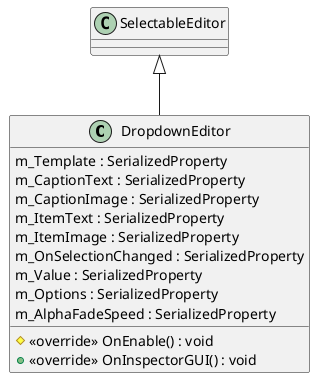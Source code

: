 @startuml
class DropdownEditor {
    m_Template : SerializedProperty
    m_CaptionText : SerializedProperty
    m_CaptionImage : SerializedProperty
    m_ItemText : SerializedProperty
    m_ItemImage : SerializedProperty
    m_OnSelectionChanged : SerializedProperty
    m_Value : SerializedProperty
    m_Options : SerializedProperty
    m_AlphaFadeSpeed : SerializedProperty
    # <<override>> OnEnable() : void
    + <<override>> OnInspectorGUI() : void
}
SelectableEditor <|-- DropdownEditor
@enduml
